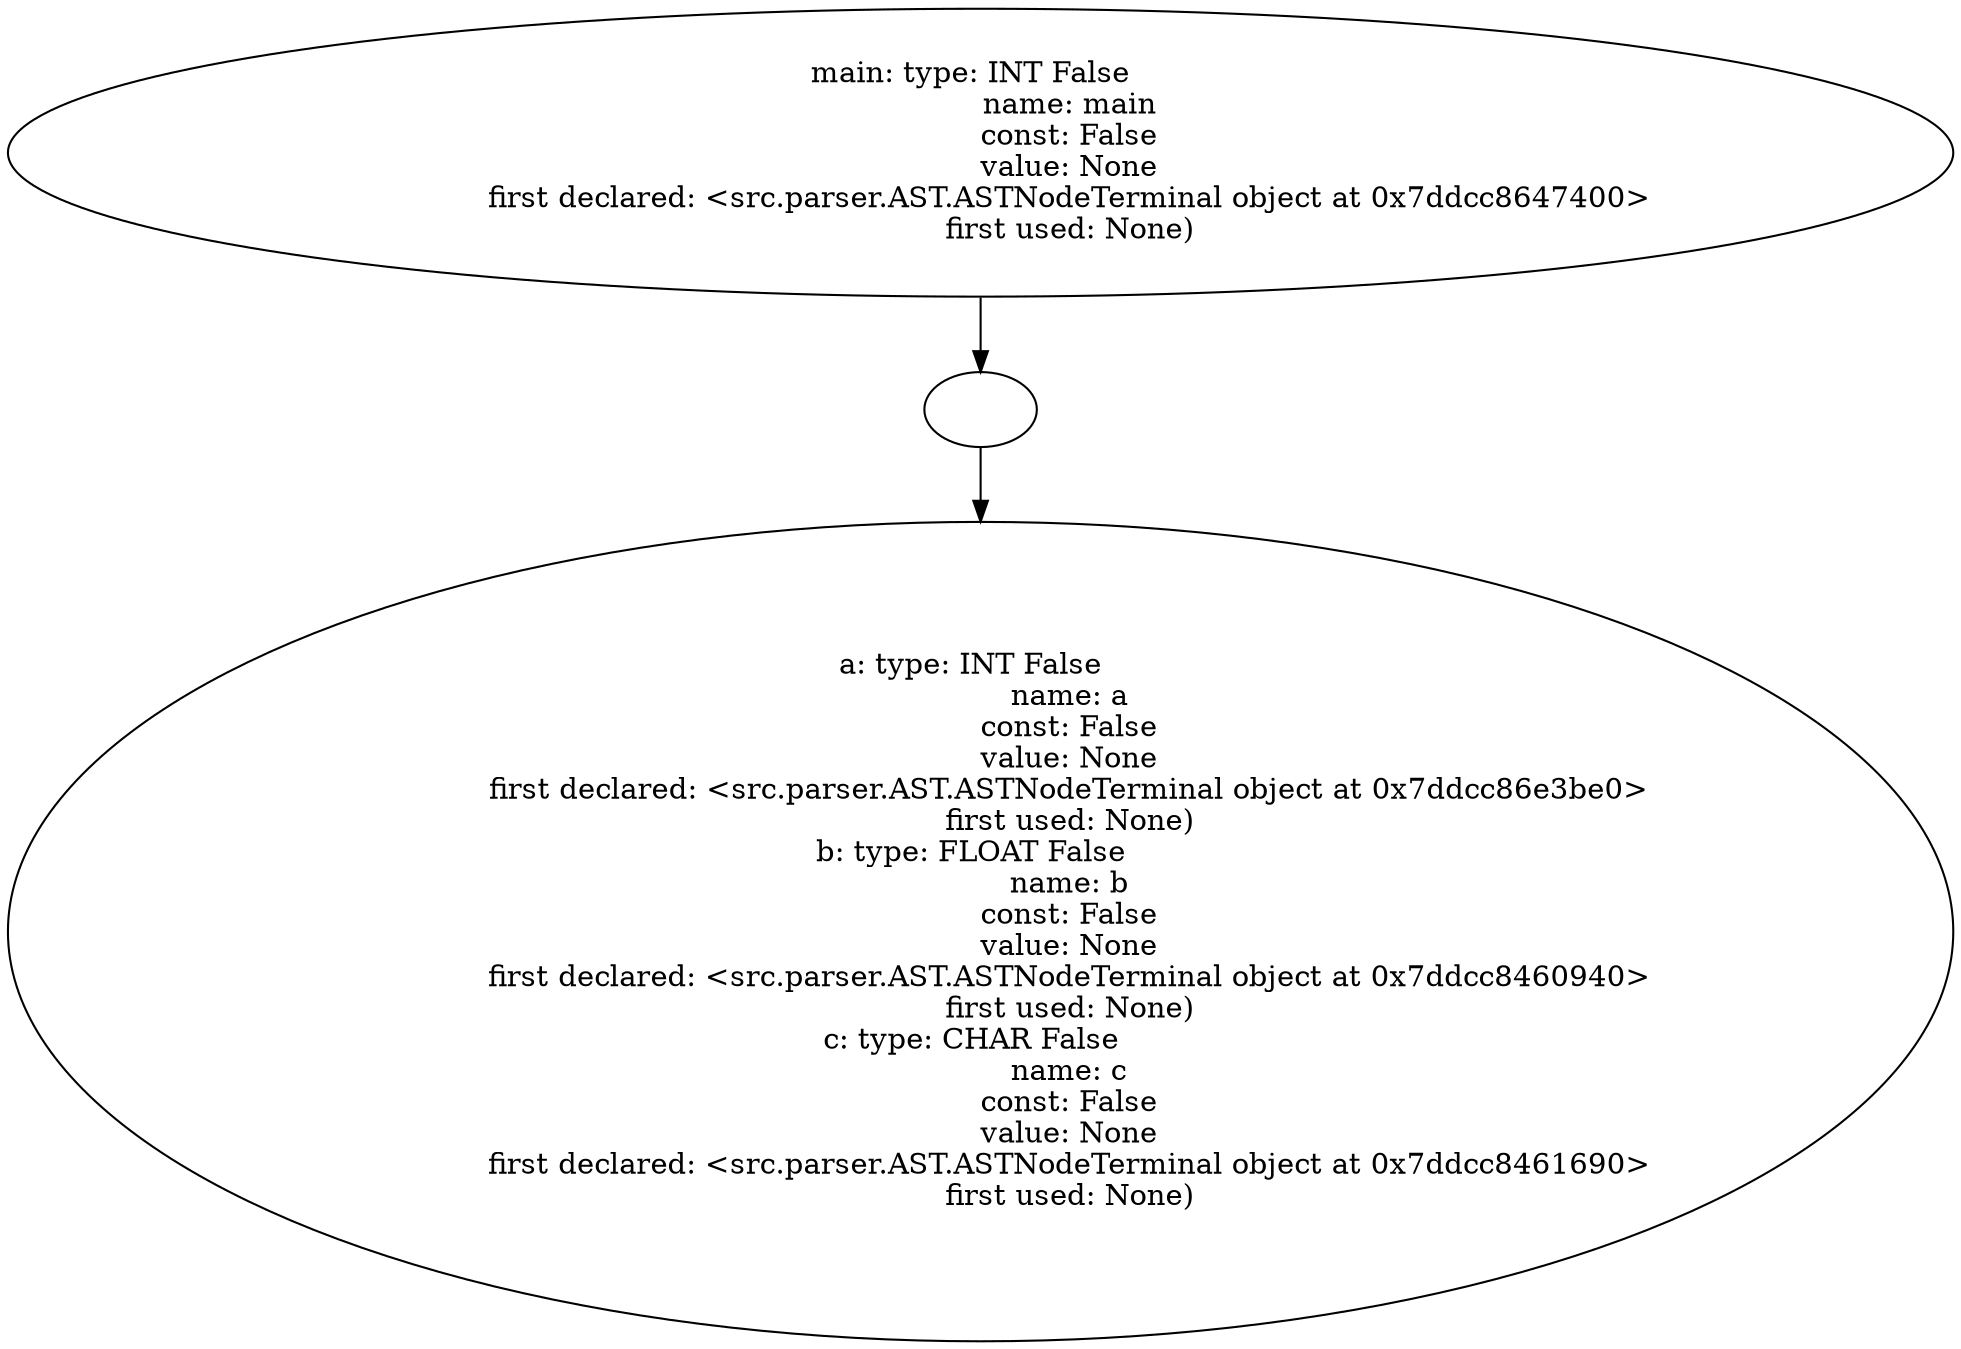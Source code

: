 digraph AST {
  "138387206308480" [label="main: type: INT False  
                   name: main
                   const: False
                   value: None
                   first declared: <src.parser.AST.ASTNodeTerminal object at 0x7ddcc8647400>
                   first used: None)"];
  "138387206308480" -> "138387206317552";
  "138387206317552" [label=""];
  "138387206317552" -> "138387206315584";
  "138387206315584" [label="a: type: INT False  
                   name: a
                   const: False
                   value: None
                   first declared: <src.parser.AST.ASTNodeTerminal object at 0x7ddcc86e3be0>
                   first used: None)
b: type: FLOAT False  
                   name: b
                   const: False
                   value: None
                   first declared: <src.parser.AST.ASTNodeTerminal object at 0x7ddcc8460940>
                   first used: None)
c: type: CHAR False  
                   name: c
                   const: False
                   value: None
                   first declared: <src.parser.AST.ASTNodeTerminal object at 0x7ddcc8461690>
                   first used: None)"];
}
